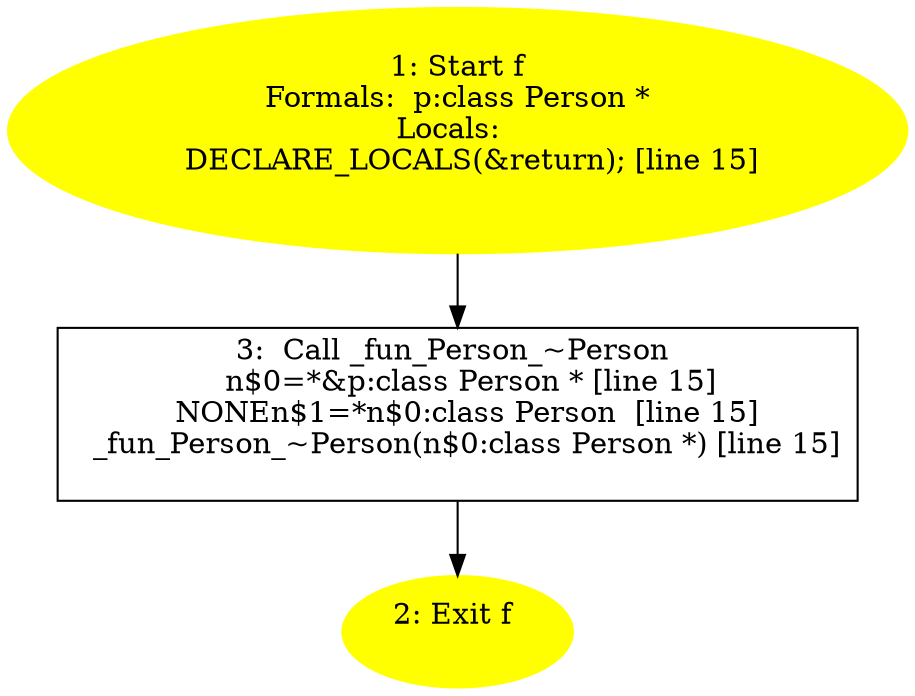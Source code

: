 /* @generated */
digraph iCFG {
3 [label="3:  Call _fun_Person_~Person \n   n$0=*&p:class Person * [line 15]\n  NONEn$1=*n$0:class Person  [line 15]\n  _fun_Person_~Person(n$0:class Person *) [line 15]\n " shape="box"]
	

	 3 -> 2 ;
2 [label="2: Exit f \n  " color=yellow style=filled]
	

1 [label="1: Start f\nFormals:  p:class Person *\nLocals:  \n   DECLARE_LOCALS(&return); [line 15]\n " color=yellow style=filled]
	

	 1 -> 3 ;
}
